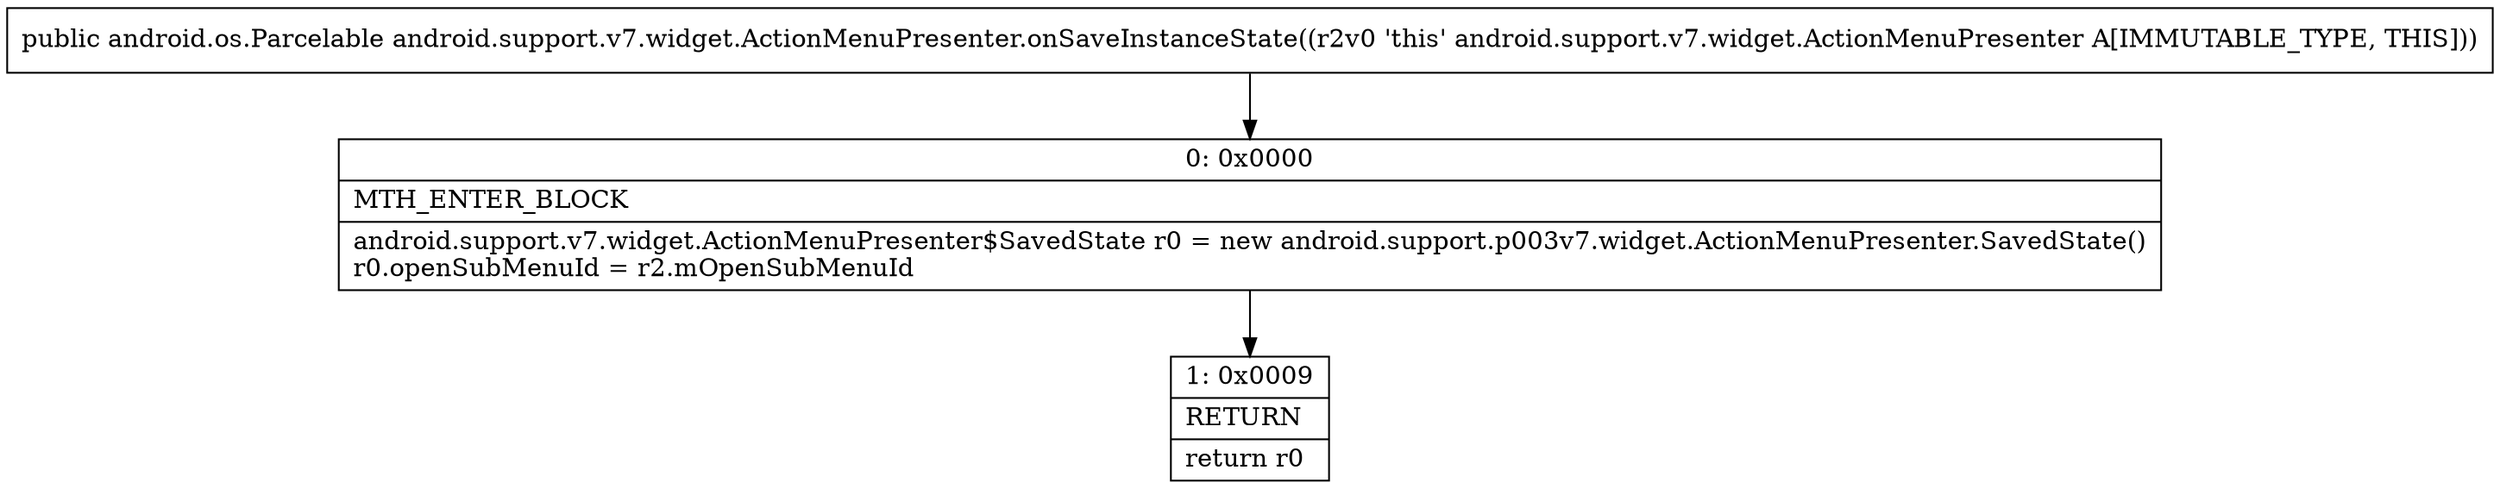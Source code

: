 digraph "CFG forandroid.support.v7.widget.ActionMenuPresenter.onSaveInstanceState()Landroid\/os\/Parcelable;" {
Node_0 [shape=record,label="{0\:\ 0x0000|MTH_ENTER_BLOCK\l|android.support.v7.widget.ActionMenuPresenter$SavedState r0 = new android.support.p003v7.widget.ActionMenuPresenter.SavedState()\lr0.openSubMenuId = r2.mOpenSubMenuId\l}"];
Node_1 [shape=record,label="{1\:\ 0x0009|RETURN\l|return r0\l}"];
MethodNode[shape=record,label="{public android.os.Parcelable android.support.v7.widget.ActionMenuPresenter.onSaveInstanceState((r2v0 'this' android.support.v7.widget.ActionMenuPresenter A[IMMUTABLE_TYPE, THIS])) }"];
MethodNode -> Node_0;
Node_0 -> Node_1;
}

